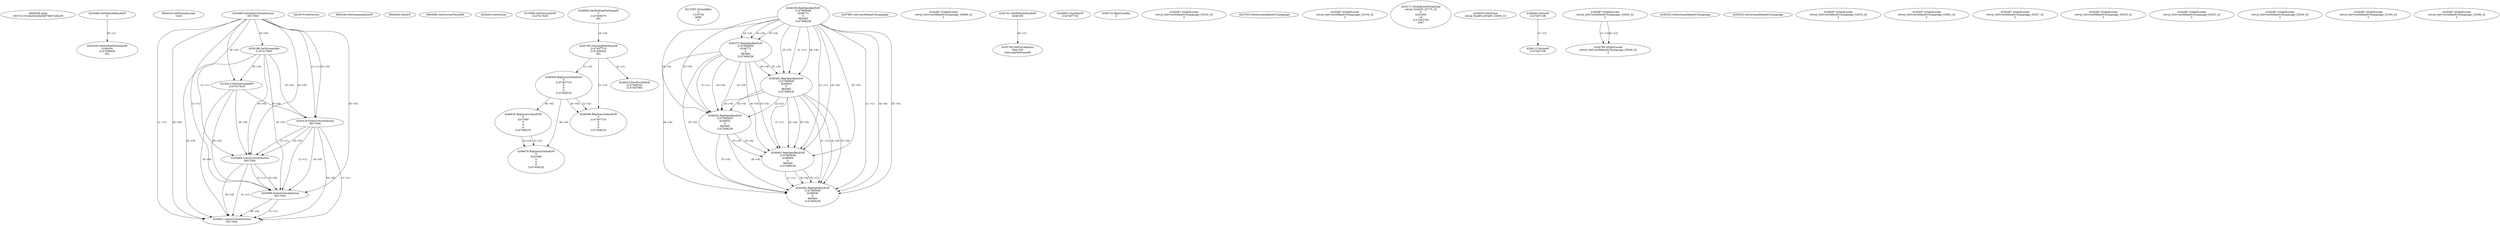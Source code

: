 // Global SCDG with merge call
digraph {
	0 [label="6850628.main
0037d1157a0e3b3a9a548706072d5c09"]
	1 [label="4254480.GetModuleHandleW
0"]
	2 [label="6844434.SetThreadLocale
1024"]
	3 [label="4243965.InitializeCriticalSection
6917004"]
	4 [label="4243979.GetVersion
"]
	5 [label="4250188.GetSystemInfo
2147417660"]
	3 -> 5 [label="(0-->0)"]
	6 [label="6844540.GetCommandLineW
"]
	7 [label="4214413.GetStartupInfoW
2147417624"]
	3 -> 7 [label="(0-->0)"]
	5 -> 7 [label="(0-->0)"]
	8 [label="6844560.GetACP
"]
	9 [label="6844580.GetCurrentThreadId
"]
	10 [label="4250204.GetVersion
"]
	11 [label="4276690.GetVersionExW
2147417420"]
	12 [label="4243306.GetModuleFileNameW
4194304
2147408904
522"]
	1 -> 12 [label="(0-->1)"]
	13 [label="4248064.GetModuleFileNameW
0
2147408370
261"]
	14 [label="4215383.VirtualAlloc
0
1310704
4096
4"]
	15 [label="4246338.RegOpenKeyExW
2147483649
4246772
0
983065
2147408236"]
	16 [label="4246372.RegOpenKeyExW
2147483650
4246772
0
983065
2147408236"]
	15 -> 16 [label="(2-->2)"]
	15 -> 16 [label="(4-->4)"]
	15 -> 16 [label="(5-->5)"]
	17 [label="4246402.RegOpenKeyExW
2147483649
4246832
0
983065
2147408236"]
	15 -> 17 [label="(1-->1)"]
	15 -> 17 [label="(4-->4)"]
	16 -> 17 [label="(4-->4)"]
	15 -> 17 [label="(5-->5)"]
	16 -> 17 [label="(5-->5)"]
	18 [label="4246432.RegOpenKeyExW
2147483650
4246832
0
983065
2147408236"]
	16 -> 18 [label="(1-->1)"]
	17 -> 18 [label="(2-->2)"]
	15 -> 18 [label="(4-->4)"]
	16 -> 18 [label="(4-->4)"]
	17 -> 18 [label="(4-->4)"]
	15 -> 18 [label="(5-->5)"]
	16 -> 18 [label="(5-->5)"]
	17 -> 18 [label="(5-->5)"]
	19 [label="4246462.RegOpenKeyExW
2147483649
4246884
0
983065
2147408236"]
	15 -> 19 [label="(1-->1)"]
	17 -> 19 [label="(1-->1)"]
	15 -> 19 [label="(4-->4)"]
	16 -> 19 [label="(4-->4)"]
	17 -> 19 [label="(4-->4)"]
	18 -> 19 [label="(4-->4)"]
	15 -> 19 [label="(5-->5)"]
	16 -> 19 [label="(5-->5)"]
	17 -> 19 [label="(5-->5)"]
	18 -> 19 [label="(5-->5)"]
	20 [label="4246492.RegOpenKeyExW
2147483649
4246936
0
983065
2147408236"]
	15 -> 20 [label="(1-->1)"]
	17 -> 20 [label="(1-->1)"]
	19 -> 20 [label="(1-->1)"]
	15 -> 20 [label="(4-->4)"]
	16 -> 20 [label="(4-->4)"]
	17 -> 20 [label="(4-->4)"]
	18 -> 20 [label="(4-->4)"]
	19 -> 20 [label="(4-->4)"]
	15 -> 20 [label="(5-->5)"]
	16 -> 20 [label="(5-->5)"]
	17 -> 20 [label="(5-->5)"]
	18 -> 20 [label="(5-->5)"]
	19 -> 20 [label="(5-->5)"]
	21 [label="4247883.GetUserDefaultUILanguage
"]
	22 [label="4245418.EnterCriticalSection
6917004"]
	3 -> 22 [label="(1-->1)"]
	3 -> 22 [label="(0-->0)"]
	5 -> 22 [label="(0-->0)"]
	7 -> 22 [label="(0-->0)"]
	23 [label="4245469.LeaveCriticalSection
6917004"]
	3 -> 23 [label="(1-->1)"]
	22 -> 23 [label="(1-->1)"]
	3 -> 23 [label="(0-->0)"]
	5 -> 23 [label="(0-->0)"]
	7 -> 23 [label="(0-->0)"]
	22 -> 23 [label="(0-->0)"]
	24 [label="4245487.IsValidLocale
retval_GetUserDefaultUILanguage_33066_32
2"]
	25 [label="4245741.GetModuleHandleW
4246160"]
	26 [label="4245758.GetProcAddress
9441320
GetLongPathNameW"]
	25 -> 26 [label="(0-->1)"]
	27 [label="4245785.GetLongPathNameW
2147407710
2147406542
261"]
	13 -> 27 [label="(3-->3)"]
	28 [label="4245683.CharNextW
2147407716"]
	29 [label="4246556.RegQueryValueExW
0
2147407710
0
0
0
2147408232"]
	27 -> 29 [label="(1-->2)"]
	30 [label="4246599.RegQueryValueExW
0
2147407710
0
0
0
2147408232"]
	27 -> 30 [label="(1-->2)"]
	29 -> 30 [label="(2-->2)"]
	29 -> 30 [label="(6-->6)"]
	31 [label="4246722.RegCloseKey
0"]
	32 [label="4245487.IsValidLocale
retval_GetUserDefaultUILanguage_33323_32
2"]
	33 [label="4245580.EnterCriticalSection
6917004"]
	3 -> 33 [label="(1-->1)"]
	22 -> 33 [label="(1-->1)"]
	23 -> 33 [label="(1-->1)"]
	3 -> 33 [label="(0-->0)"]
	5 -> 33 [label="(0-->0)"]
	7 -> 33 [label="(0-->0)"]
	22 -> 33 [label="(0-->0)"]
	23 -> 33 [label="(0-->0)"]
	34 [label="4245621.LeaveCriticalSection
6917004"]
	3 -> 34 [label="(1-->1)"]
	22 -> 34 [label="(1-->1)"]
	23 -> 34 [label="(1-->1)"]
	33 -> 34 [label="(1-->1)"]
	3 -> 34 [label="(0-->0)"]
	5 -> 34 [label="(0-->0)"]
	7 -> 34 [label="(0-->0)"]
	22 -> 34 [label="(0-->0)"]
	23 -> 34 [label="(0-->0)"]
	33 -> 34 [label="(0-->0)"]
	35 [label="4247923.GetSystemDefaultUILanguage
"]
	36 [label="4245487.IsValidLocale
retval_GetUserDefaultUILanguage_33154_32
2"]
	37 [label="4250171.MultiByteToWideChar
retval_GetACP_32773_32
0
4243560
16
2147403704
2047"]
	38 [label="4246014.FindFirstFileW
2147406542
2147407064"]
	27 -> 38 [label="(2-->1)"]
	39 [label="4246032.FindClose
retval_FindFirstFileW_32859_32"]
	40 [label="4246044.lstrlenW
2147407108"]
	41 [label="4246113.lstrlenW
2147407108"]
	40 -> 41 [label="(1-->1)"]
	42 [label="4246635.RegQueryValueExW
0
4247000
0
0
0
2147408232"]
	29 -> 42 [label="(6-->6)"]
	43 [label="4245487.IsValidLocale
retval_GetUserDefaultUILanguage_33028_32
2"]
	44 [label="4244766.IsValidLocale
retval_GetUserDefaultUILanguage_33028_32
2"]
	43 -> 44 [label="(1-->1)"]
	43 -> 44 [label="(2-->2)"]
	45 [label="4245525.GetSystemDefaultUILanguage
"]
	46 [label="4245552.GetSystemDefaultUILanguage
"]
	47 [label="4245487.IsValidLocale
retval_GetUserDefaultUILanguage_32910_32
2"]
	48 [label="4245487.IsValidLocale
retval_GetUserDefaultUILanguage_33001_32
2"]
	49 [label="4246676.RegQueryValueExW
0
4247000
0
0
0
2147408232"]
	42 -> 49 [label="(2-->2)"]
	29 -> 49 [label="(6-->6)"]
	42 -> 49 [label="(6-->6)"]
	50 [label="4245487.IsValidLocale
retval_GetUserDefaultUILanguage_33027_32
2"]
	51 [label="4245487.IsValidLocale
retval_GetUserDefaultUILanguage_33033_32
2"]
	52 [label="4245487.IsValidLocale
retval_GetUserDefaultUILanguage_32923_32
2"]
	53 [label="4245487.IsValidLocale
retval_GetUserDefaultUILanguage_32934_32
2"]
	54 [label="4245487.IsValidLocale
retval_GetUserDefaultUILanguage_33193_32
2"]
	55 [label="4245487.IsValidLocale
retval_GetUserDefaultUILanguage_33298_32
2"]
}
